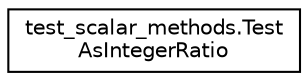digraph "Graphical Class Hierarchy"
{
 // LATEX_PDF_SIZE
  edge [fontname="Helvetica",fontsize="10",labelfontname="Helvetica",labelfontsize="10"];
  node [fontname="Helvetica",fontsize="10",shape=record];
  rankdir="LR";
  Node0 [label="test_scalar_methods.Test\lAsIntegerRatio",height=0.2,width=0.4,color="black", fillcolor="white", style="filled",URL="$classtest__scalar__methods_1_1TestAsIntegerRatio.html",tooltip=" "];
}
